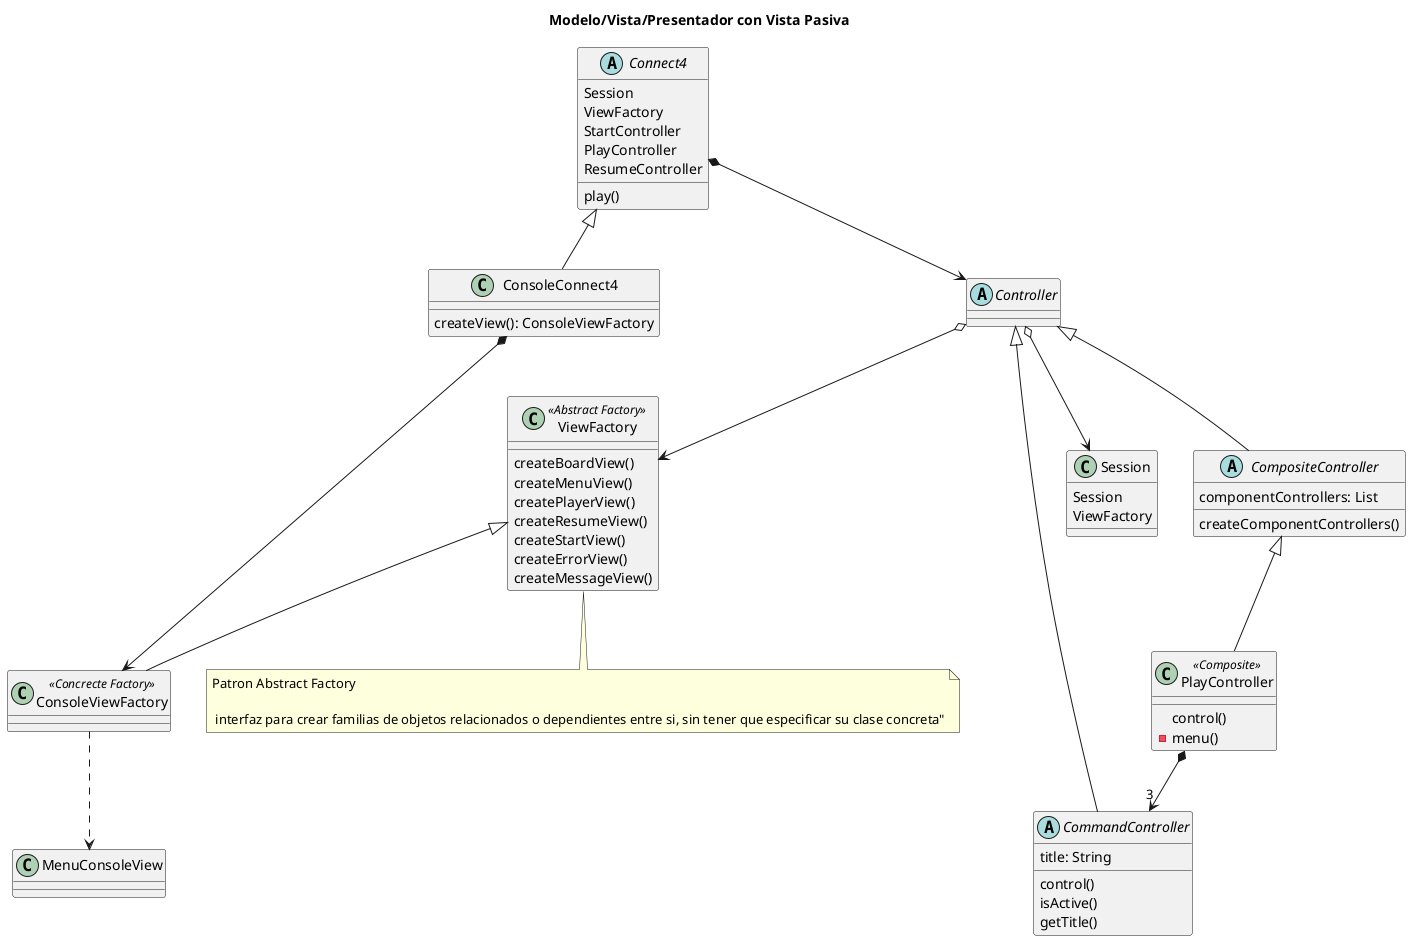 @startuml

Title "Modelo/Vista/Presentador con Vista Pasiva"

abstract class ViewFactory
abstract class Connect4{
	Session
	ViewFactory
	StartController
	PlayController
	ResumeController
	play()
}

class ConsoleConnect4 {
	createView(): ConsoleViewFactory
}

abstract class Controller{
}
abstract class CommandController {
	title: String
	control()
	isActive()
	getTitle()
}

class Session {
	Session
	ViewFactory
}

class PlayController <<Composite>> {
	control()
	-menu()
}

abstract class CompositeController {
	componentControllers: List
	createComponentControllers()
	
}

class ViewFactory <<Abstract Factory>> {
		createBoardView()
	    createMenuView()
	    createPlayerView()
	    createResumeView()
	    createStartView()
	    createErrorView()
		createMessageView()
}
class ConsoleViewFactory <<Concrecte Factory>>

Connect4 <|-- ConsoleConnect4
Connect4 *--> Controller
Controller o--> Session
Controller o--> ViewFactory
CompositeController <|-- PlayController
Controller <|-- CompositeController 
Controller <|-- CommandController
PlayController *--> "3" CommandController
ViewFactory <|-- ConsoleViewFactory
ConsoleConnect4 *--> ConsoleViewFactory 
ConsoleViewFactory ..> MenuConsoleView 


note bottom of [ViewFactory]: Patron Abstract Factory\n\n interfaz para crear familias de objetos relacionados o dependientes entre si, sin tener que especificar su clase concreta"


@enduml
